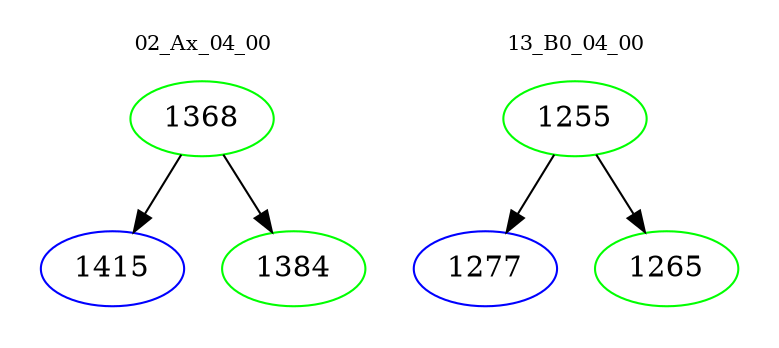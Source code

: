 digraph{
subgraph cluster_0 {
color = white
label = "02_Ax_04_00";
fontsize=10;
T0_1368 [label="1368", color="green"]
T0_1368 -> T0_1415 [color="black"]
T0_1415 [label="1415", color="blue"]
T0_1368 -> T0_1384 [color="black"]
T0_1384 [label="1384", color="green"]
}
subgraph cluster_1 {
color = white
label = "13_B0_04_00";
fontsize=10;
T1_1255 [label="1255", color="green"]
T1_1255 -> T1_1277 [color="black"]
T1_1277 [label="1277", color="blue"]
T1_1255 -> T1_1265 [color="black"]
T1_1265 [label="1265", color="green"]
}
}
